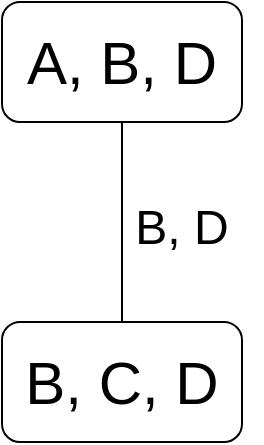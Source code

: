 <mxfile version="15.7.0" type="device"><diagram id="Ef7XMH_WjfP8PEtB2VaL" name="Page-1"><mxGraphModel dx="502" dy="525" grid="1" gridSize="10" guides="1" tooltips="1" connect="1" arrows="1" fold="1" page="1" pageScale="1" pageWidth="600" pageHeight="450" math="0" shadow="0"><root><mxCell id="0"/><mxCell id="1" parent="0"/><mxCell id="Xf9ufnmmfc4XJtpaA5C0-10" value="&lt;font style=&quot;font-size: 30px&quot;&gt;A, B, D&lt;/font&gt;" style="rounded=1;whiteSpace=wrap;html=1;" vertex="1" parent="1"><mxGeometry x="835" y="115" width="120" height="60" as="geometry"/></mxCell><mxCell id="Xf9ufnmmfc4XJtpaA5C0-11" value="&lt;font style=&quot;font-size: 30px&quot;&gt;B, C, D&lt;/font&gt;" style="rounded=1;whiteSpace=wrap;html=1;" vertex="1" parent="1"><mxGeometry x="835" y="275" width="120" height="60" as="geometry"/></mxCell><mxCell id="Xf9ufnmmfc4XJtpaA5C0-12" style="edgeStyle=none;rounded=0;orthogonalLoop=1;jettySize=auto;html=1;entryX=0.5;entryY=0;entryDx=0;entryDy=0;fontSize=30;endArrow=none;endFill=0;exitX=0.5;exitY=1;exitDx=0;exitDy=0;" edge="1" parent="1" source="Xf9ufnmmfc4XJtpaA5C0-10" target="Xf9ufnmmfc4XJtpaA5C0-11"><mxGeometry relative="1" as="geometry"><mxPoint x="925" y="185" as="sourcePoint"/><mxPoint x="925" y="265" as="targetPoint"/></mxGeometry></mxCell><mxCell id="Xf9ufnmmfc4XJtpaA5C0-13" value="&lt;font style=&quot;font-size: 24px&quot;&gt;B, D&lt;/font&gt;" style="text;html=1;strokeColor=none;fillColor=none;align=center;verticalAlign=middle;whiteSpace=wrap;rounded=0;fontSize=30;" vertex="1" parent="1"><mxGeometry x="885" y="215" width="80" height="20" as="geometry"/></mxCell></root></mxGraphModel></diagram></mxfile>